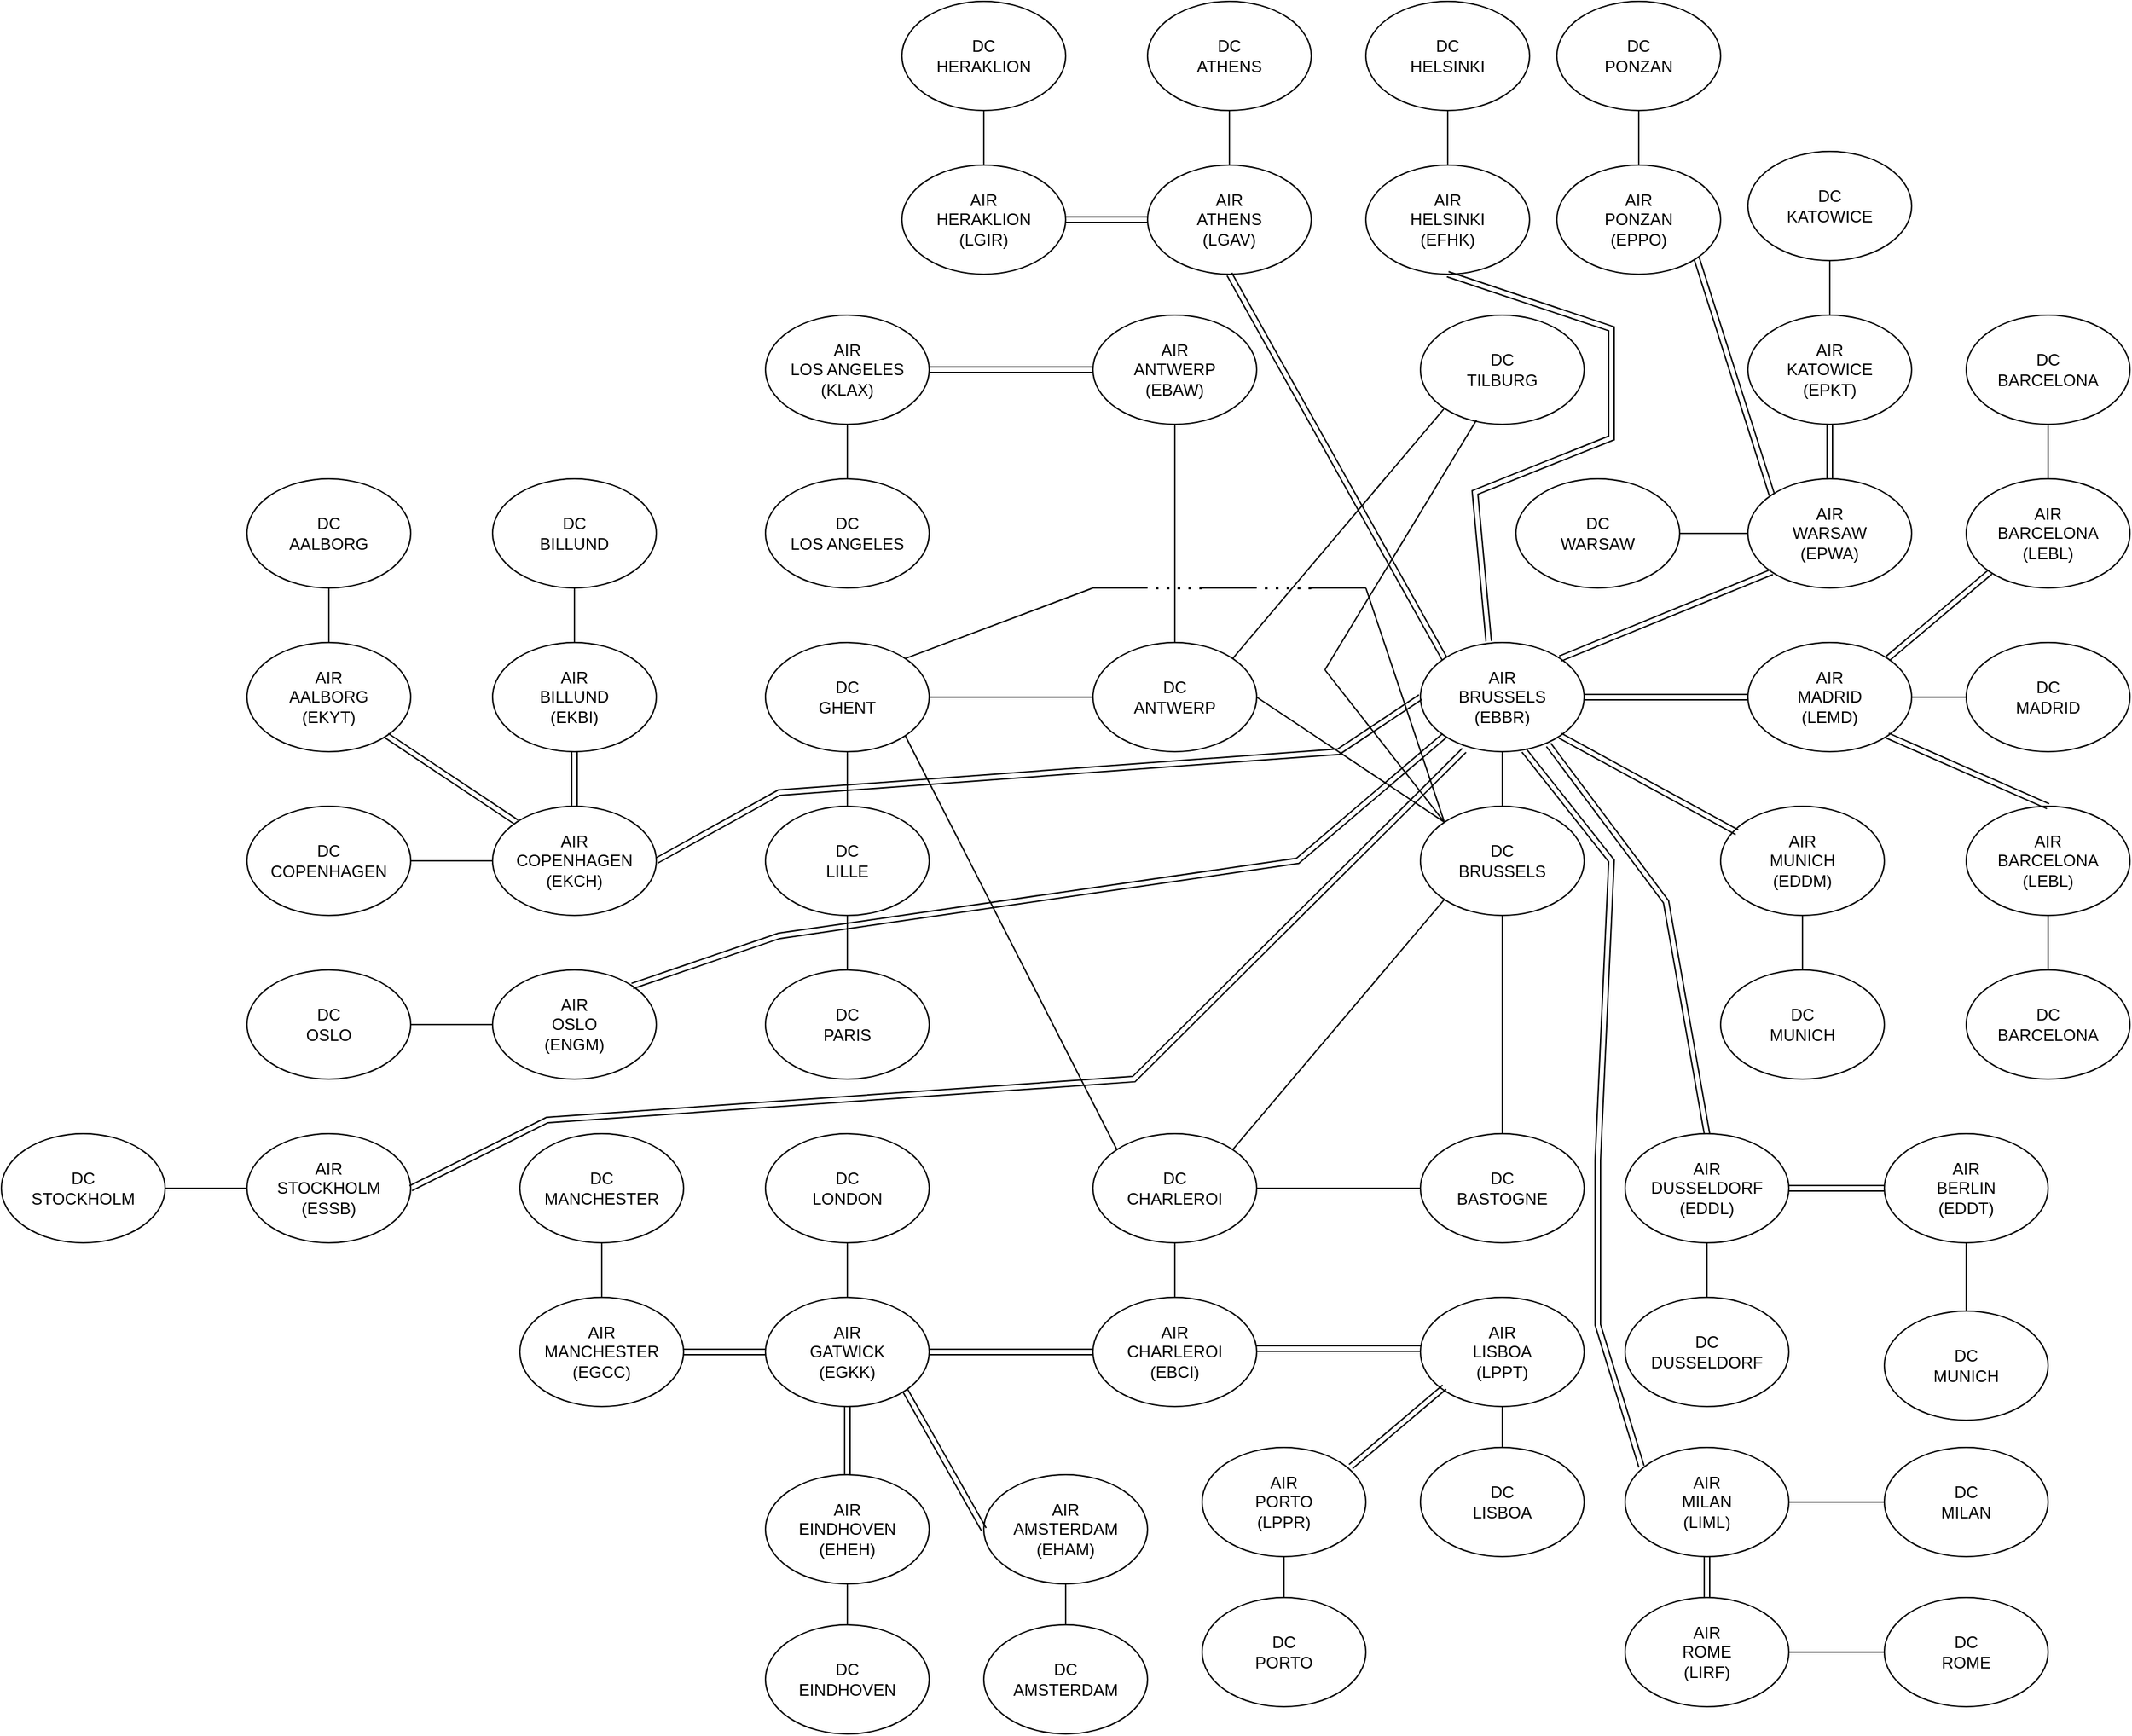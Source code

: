 <mxfile version="26.0.16">
  <diagram name="Page-1" id="42789a77-a242-8287-6e28-9cd8cfd52e62">
    <mxGraphModel dx="3159" dy="2099" grid="1" gridSize="10" guides="1" tooltips="1" connect="1" arrows="1" fold="1" page="1" pageScale="1" pageWidth="1100" pageHeight="850" background="none" math="0" shadow="0">
      <root>
        <mxCell id="0" />
        <mxCell id="1" parent="0" />
        <mxCell id="R_tH5Iq-nCangOFfLGsj-1" value="AIR&lt;div&gt;ANTWERP&lt;/div&gt;&lt;div&gt;(EBAW)&lt;/div&gt;" style="ellipse;whiteSpace=wrap;html=1;" parent="1" vertex="1">
          <mxGeometry x="280" y="40" width="120" height="80" as="geometry" />
        </mxCell>
        <mxCell id="R_tH5Iq-nCangOFfLGsj-2" value="DC&lt;div&gt;ANTWERP&lt;/div&gt;" style="ellipse;whiteSpace=wrap;html=1;" parent="1" vertex="1">
          <mxGeometry x="280" y="280" width="120" height="80" as="geometry" />
        </mxCell>
        <mxCell id="R_tH5Iq-nCangOFfLGsj-3" value="AIR&lt;div&gt;LOS ANGELES&lt;/div&gt;&lt;div&gt;(KLAX)&lt;/div&gt;" style="ellipse;whiteSpace=wrap;html=1;" parent="1" vertex="1">
          <mxGeometry x="40" y="40" width="120" height="80" as="geometry" />
        </mxCell>
        <mxCell id="R_tH5Iq-nCangOFfLGsj-4" value="DC&lt;div&gt;LOS ANGELES&lt;/div&gt;" style="ellipse;whiteSpace=wrap;html=1;" parent="1" vertex="1">
          <mxGeometry x="40" y="160" width="120" height="80" as="geometry" />
        </mxCell>
        <mxCell id="R_tH5Iq-nCangOFfLGsj-5" value="DC&lt;div&gt;GHENT&lt;/div&gt;" style="ellipse;whiteSpace=wrap;html=1;" parent="1" vertex="1">
          <mxGeometry x="40" y="280" width="120" height="80" as="geometry" />
        </mxCell>
        <mxCell id="R_tH5Iq-nCangOFfLGsj-6" value="DC&lt;div&gt;PARIS&lt;/div&gt;" style="ellipse;whiteSpace=wrap;html=1;" parent="1" vertex="1">
          <mxGeometry x="40" y="520" width="120" height="80" as="geometry" />
        </mxCell>
        <mxCell id="R_tH5Iq-nCangOFfLGsj-7" value="DC&lt;div&gt;LILLE&lt;/div&gt;" style="ellipse;whiteSpace=wrap;html=1;" parent="1" vertex="1">
          <mxGeometry x="40" y="400" width="120" height="80" as="geometry" />
        </mxCell>
        <mxCell id="R_tH5Iq-nCangOFfLGsj-8" value="DC&lt;div&gt;TILBURG&lt;/div&gt;" style="ellipse;whiteSpace=wrap;html=1;" parent="1" vertex="1">
          <mxGeometry x="520" y="40" width="120" height="80" as="geometry" />
        </mxCell>
        <mxCell id="R_tH5Iq-nCangOFfLGsj-9" value="DC&lt;div&gt;BRUSSELS&lt;/div&gt;" style="ellipse;whiteSpace=wrap;html=1;" parent="1" vertex="1">
          <mxGeometry x="520" y="400" width="120" height="80" as="geometry" />
        </mxCell>
        <mxCell id="R_tH5Iq-nCangOFfLGsj-10" value="AIR&lt;div&gt;BRUSSELS&lt;/div&gt;&lt;div&gt;(EBBR)&lt;/div&gt;" style="ellipse;whiteSpace=wrap;html=1;" parent="1" vertex="1">
          <mxGeometry x="520" y="280" width="120" height="80" as="geometry" />
        </mxCell>
        <mxCell id="R_tH5Iq-nCangOFfLGsj-11" value="AIR&lt;div&gt;GATWICK&lt;/div&gt;&lt;div&gt;(EGKK)&lt;/div&gt;" style="ellipse;whiteSpace=wrap;html=1;" parent="1" vertex="1">
          <mxGeometry x="40" y="760" width="120" height="80" as="geometry" />
        </mxCell>
        <mxCell id="R_tH5Iq-nCangOFfLGsj-12" value="DC&lt;div&gt;LONDON&lt;/div&gt;" style="ellipse;whiteSpace=wrap;html=1;" parent="1" vertex="1">
          <mxGeometry x="40" y="640" width="120" height="80" as="geometry" />
        </mxCell>
        <mxCell id="R_tH5Iq-nCangOFfLGsj-13" value="DC&lt;div&gt;BASTOGNE&lt;/div&gt;" style="ellipse;whiteSpace=wrap;html=1;" parent="1" vertex="1">
          <mxGeometry x="520" y="640" width="120" height="80" as="geometry" />
        </mxCell>
        <mxCell id="R_tH5Iq-nCangOFfLGsj-14" value="" style="endArrow=none;html=1;rounded=0;entryX=0;entryY=0;entryDx=0;entryDy=0;exitX=1;exitY=0.5;exitDx=0;exitDy=0;" parent="1" source="R_tH5Iq-nCangOFfLGsj-2" target="R_tH5Iq-nCangOFfLGsj-9" edge="1">
          <mxGeometry width="50" height="50" relative="1" as="geometry">
            <mxPoint x="520" y="470" as="sourcePoint" />
            <mxPoint x="570" y="420" as="targetPoint" />
          </mxGeometry>
        </mxCell>
        <mxCell id="R_tH5Iq-nCangOFfLGsj-15" value="" style="endArrow=none;html=1;rounded=0;exitX=0.5;exitY=0;exitDx=0;exitDy=0;entryX=0.5;entryY=1;entryDx=0;entryDy=0;" parent="1" source="R_tH5Iq-nCangOFfLGsj-2" target="R_tH5Iq-nCangOFfLGsj-1" edge="1">
          <mxGeometry width="50" height="50" relative="1" as="geometry">
            <mxPoint x="520" y="470" as="sourcePoint" />
            <mxPoint x="570" y="420" as="targetPoint" />
          </mxGeometry>
        </mxCell>
        <mxCell id="R_tH5Iq-nCangOFfLGsj-16" value="" style="endArrow=none;html=1;rounded=0;entryX=0;entryY=1;entryDx=0;entryDy=0;exitX=1;exitY=0;exitDx=0;exitDy=0;" parent="1" source="R_tH5Iq-nCangOFfLGsj-2" target="R_tH5Iq-nCangOFfLGsj-8" edge="1">
          <mxGeometry width="50" height="50" relative="1" as="geometry">
            <mxPoint x="340" y="280" as="sourcePoint" />
            <mxPoint x="570" y="420" as="targetPoint" />
          </mxGeometry>
        </mxCell>
        <mxCell id="R_tH5Iq-nCangOFfLGsj-19" value="" style="endArrow=none;html=1;rounded=0;exitX=0.5;exitY=1;exitDx=0;exitDy=0;exitPerimeter=0;" parent="1" source="R_tH5Iq-nCangOFfLGsj-3" target="R_tH5Iq-nCangOFfLGsj-4" edge="1">
          <mxGeometry width="50" height="50" relative="1" as="geometry">
            <mxPoint x="520" y="370" as="sourcePoint" />
            <mxPoint x="570" y="320" as="targetPoint" />
          </mxGeometry>
        </mxCell>
        <mxCell id="R_tH5Iq-nCangOFfLGsj-20" value="" style="endArrow=none;html=1;rounded=0;exitX=0;exitY=0.5;exitDx=0;exitDy=0;entryX=1;entryY=0.5;entryDx=0;entryDy=0;" parent="1" source="R_tH5Iq-nCangOFfLGsj-2" target="R_tH5Iq-nCangOFfLGsj-5" edge="1">
          <mxGeometry width="50" height="50" relative="1" as="geometry">
            <mxPoint x="520" y="370" as="sourcePoint" />
            <mxPoint x="570" y="320" as="targetPoint" />
          </mxGeometry>
        </mxCell>
        <mxCell id="R_tH5Iq-nCangOFfLGsj-21" value="" style="endArrow=none;html=1;rounded=0;exitX=0.5;exitY=0;exitDx=0;exitDy=0;entryX=0.5;entryY=1;entryDx=0;entryDy=0;" parent="1" source="R_tH5Iq-nCangOFfLGsj-9" target="R_tH5Iq-nCangOFfLGsj-10" edge="1">
          <mxGeometry width="50" height="50" relative="1" as="geometry">
            <mxPoint x="920" y="420" as="sourcePoint" />
            <mxPoint x="970" y="370" as="targetPoint" />
          </mxGeometry>
        </mxCell>
        <mxCell id="R_tH5Iq-nCangOFfLGsj-22" value="" style="endArrow=none;html=1;rounded=0;exitX=0.5;exitY=1;exitDx=0;exitDy=0;" parent="1" source="R_tH5Iq-nCangOFfLGsj-5" target="R_tH5Iq-nCangOFfLGsj-7" edge="1">
          <mxGeometry width="50" height="50" relative="1" as="geometry">
            <mxPoint x="520" y="470" as="sourcePoint" />
            <mxPoint x="570" y="420" as="targetPoint" />
          </mxGeometry>
        </mxCell>
        <mxCell id="R_tH5Iq-nCangOFfLGsj-23" value="" style="endArrow=none;html=1;rounded=0;exitX=0.5;exitY=0;exitDx=0;exitDy=0;" parent="1" source="R_tH5Iq-nCangOFfLGsj-6" target="R_tH5Iq-nCangOFfLGsj-7" edge="1">
          <mxGeometry width="50" height="50" relative="1" as="geometry">
            <mxPoint x="520" y="470" as="sourcePoint" />
            <mxPoint x="570" y="420" as="targetPoint" />
          </mxGeometry>
        </mxCell>
        <mxCell id="R_tH5Iq-nCangOFfLGsj-24" value="" style="endArrow=none;html=1;rounded=0;exitX=0.5;exitY=1;exitDx=0;exitDy=0;entryX=0.5;entryY=0;entryDx=0;entryDy=0;" parent="1" source="R_tH5Iq-nCangOFfLGsj-12" target="R_tH5Iq-nCangOFfLGsj-11" edge="1">
          <mxGeometry width="50" height="50" relative="1" as="geometry">
            <mxPoint x="520" y="470" as="sourcePoint" />
            <mxPoint x="570" y="420" as="targetPoint" />
          </mxGeometry>
        </mxCell>
        <mxCell id="R_tH5Iq-nCangOFfLGsj-25" value="DC&lt;div&gt;CHARLEROI&lt;/div&gt;" style="ellipse;whiteSpace=wrap;html=1;" parent="1" vertex="1">
          <mxGeometry x="280" y="640" width="120" height="80" as="geometry" />
        </mxCell>
        <mxCell id="R_tH5Iq-nCangOFfLGsj-26" value="" style="endArrow=none;html=1;rounded=0;exitX=1;exitY=0;exitDx=0;exitDy=0;entryX=0;entryY=1;entryDx=0;entryDy=0;" parent="1" source="R_tH5Iq-nCangOFfLGsj-25" target="R_tH5Iq-nCangOFfLGsj-9" edge="1">
          <mxGeometry width="50" height="50" relative="1" as="geometry">
            <mxPoint x="520" y="470" as="sourcePoint" />
            <mxPoint x="570" y="420" as="targetPoint" />
          </mxGeometry>
        </mxCell>
        <mxCell id="R_tH5Iq-nCangOFfLGsj-27" value="" style="endArrow=none;html=1;rounded=0;exitX=0;exitY=0;exitDx=0;exitDy=0;entryX=1;entryY=1;entryDx=0;entryDy=0;" parent="1" source="R_tH5Iq-nCangOFfLGsj-25" target="R_tH5Iq-nCangOFfLGsj-5" edge="1">
          <mxGeometry width="50" height="50" relative="1" as="geometry">
            <mxPoint x="520" y="470" as="sourcePoint" />
            <mxPoint x="570" y="420" as="targetPoint" />
          </mxGeometry>
        </mxCell>
        <mxCell id="R_tH5Iq-nCangOFfLGsj-28" value="" style="endArrow=none;html=1;rounded=0;exitX=1;exitY=0;exitDx=0;exitDy=0;" parent="1" source="R_tH5Iq-nCangOFfLGsj-5" edge="1">
          <mxGeometry width="50" height="50" relative="1" as="geometry">
            <mxPoint x="520" y="470" as="sourcePoint" />
            <mxPoint x="280" y="240" as="targetPoint" />
          </mxGeometry>
        </mxCell>
        <mxCell id="R_tH5Iq-nCangOFfLGsj-29" value="AIR&lt;div&gt;CHARLEROI&lt;/div&gt;&lt;div&gt;(EBCI)&lt;/div&gt;" style="ellipse;whiteSpace=wrap;html=1;" parent="1" vertex="1">
          <mxGeometry x="280" y="760" width="120" height="80" as="geometry" />
        </mxCell>
        <mxCell id="R_tH5Iq-nCangOFfLGsj-30" value="" style="endArrow=none;html=1;rounded=0;exitX=0.5;exitY=0;exitDx=0;exitDy=0;entryX=0.5;entryY=1;entryDx=0;entryDy=0;" parent="1" source="R_tH5Iq-nCangOFfLGsj-29" target="R_tH5Iq-nCangOFfLGsj-25" edge="1">
          <mxGeometry width="50" height="50" relative="1" as="geometry">
            <mxPoint x="520" y="470" as="sourcePoint" />
            <mxPoint x="570" y="420" as="targetPoint" />
          </mxGeometry>
        </mxCell>
        <mxCell id="R_tH5Iq-nCangOFfLGsj-32" value="" style="endArrow=none;html=1;rounded=0;exitX=0.5;exitY=0;exitDx=0;exitDy=0;entryX=0.5;entryY=1;entryDx=0;entryDy=0;" parent="1" source="R_tH5Iq-nCangOFfLGsj-13" target="R_tH5Iq-nCangOFfLGsj-9" edge="1">
          <mxGeometry width="50" height="50" relative="1" as="geometry">
            <mxPoint x="520" y="470" as="sourcePoint" />
            <mxPoint x="570" y="420" as="targetPoint" />
          </mxGeometry>
        </mxCell>
        <mxCell id="R_tH5Iq-nCangOFfLGsj-33" value="" style="endArrow=none;html=1;rounded=0;exitX=1;exitY=0.5;exitDx=0;exitDy=0;entryX=0;entryY=0.5;entryDx=0;entryDy=0;" parent="1" source="R_tH5Iq-nCangOFfLGsj-25" target="R_tH5Iq-nCangOFfLGsj-13" edge="1">
          <mxGeometry width="50" height="50" relative="1" as="geometry">
            <mxPoint x="520" y="470" as="sourcePoint" />
            <mxPoint x="570" y="420" as="targetPoint" />
          </mxGeometry>
        </mxCell>
        <mxCell id="R_tH5Iq-nCangOFfLGsj-34" value="AIR&lt;div&gt;WARSAW&lt;/div&gt;&lt;div&gt;(EPWA)&lt;/div&gt;" style="ellipse;whiteSpace=wrap;html=1;" parent="1" vertex="1">
          <mxGeometry x="760" y="160" width="120" height="80" as="geometry" />
        </mxCell>
        <mxCell id="R_tH5Iq-nCangOFfLGsj-35" value="AIR&lt;div&gt;MUNICH&lt;/div&gt;&lt;div&gt;(EDDM)&lt;/div&gt;" style="ellipse;whiteSpace=wrap;html=1;" parent="1" vertex="1">
          <mxGeometry x="740" y="400" width="120" height="80" as="geometry" />
        </mxCell>
        <mxCell id="R_tH5Iq-nCangOFfLGsj-38" value="DC&lt;div&gt;WARSAW&lt;/div&gt;" style="ellipse;whiteSpace=wrap;html=1;" parent="1" vertex="1">
          <mxGeometry x="590" y="160" width="120" height="80" as="geometry" />
        </mxCell>
        <mxCell id="R_tH5Iq-nCangOFfLGsj-39" value="DC&lt;div&gt;MUNICH&lt;/div&gt;" style="ellipse;whiteSpace=wrap;html=1;" parent="1" vertex="1">
          <mxGeometry x="740" y="520" width="120" height="80" as="geometry" />
        </mxCell>
        <mxCell id="R_tH5Iq-nCangOFfLGsj-40" value="" style="endArrow=none;html=1;rounded=0;exitX=0.5;exitY=0;exitDx=0;exitDy=0;entryX=0.5;entryY=1;entryDx=0;entryDy=0;" parent="1" source="R_tH5Iq-nCangOFfLGsj-39" target="R_tH5Iq-nCangOFfLGsj-35" edge="1">
          <mxGeometry width="50" height="50" relative="1" as="geometry">
            <mxPoint x="500" y="350" as="sourcePoint" />
            <mxPoint x="550" y="300" as="targetPoint" />
          </mxGeometry>
        </mxCell>
        <mxCell id="R_tH5Iq-nCangOFfLGsj-41" value="" style="endArrow=none;html=1;rounded=0;" parent="1" source="R_tH5Iq-nCangOFfLGsj-34" target="R_tH5Iq-nCangOFfLGsj-38" edge="1">
          <mxGeometry width="50" height="50" relative="1" as="geometry">
            <mxPoint x="520" y="350" as="sourcePoint" />
            <mxPoint x="570" y="300" as="targetPoint" />
          </mxGeometry>
        </mxCell>
        <mxCell id="R_tH5Iq-nCangOFfLGsj-42" value="" style="endArrow=none;html=1;rounded=0;exitX=0;exitY=0;exitDx=0;exitDy=0;" parent="1" source="R_tH5Iq-nCangOFfLGsj-9" edge="1">
          <mxGeometry width="50" height="50" relative="1" as="geometry">
            <mxPoint x="520" y="470" as="sourcePoint" />
            <mxPoint x="480" y="240" as="targetPoint" />
          </mxGeometry>
        </mxCell>
        <mxCell id="R_tH5Iq-nCangOFfLGsj-43" value="" style="endArrow=none;html=1;rounded=0;" parent="1" edge="1">
          <mxGeometry width="50" height="50" relative="1" as="geometry">
            <mxPoint x="480" y="240" as="sourcePoint" />
            <mxPoint x="440" y="240" as="targetPoint" />
          </mxGeometry>
        </mxCell>
        <mxCell id="R_tH5Iq-nCangOFfLGsj-44" value="" style="endArrow=none;dashed=1;html=1;dashPattern=1 3;strokeWidth=2;rounded=0;" parent="1" edge="1">
          <mxGeometry width="50" height="50" relative="1" as="geometry">
            <mxPoint x="440" y="240" as="sourcePoint" />
            <mxPoint x="400" y="240" as="targetPoint" />
          </mxGeometry>
        </mxCell>
        <mxCell id="R_tH5Iq-nCangOFfLGsj-45" value="" style="endArrow=none;dashed=1;html=1;dashPattern=1 3;strokeWidth=2;rounded=0;" parent="1" edge="1">
          <mxGeometry width="50" height="50" relative="1" as="geometry">
            <mxPoint x="360" y="240" as="sourcePoint" />
            <mxPoint x="320" y="240" as="targetPoint" />
          </mxGeometry>
        </mxCell>
        <mxCell id="R_tH5Iq-nCangOFfLGsj-46" value="" style="endArrow=none;html=1;rounded=0;" parent="1" edge="1">
          <mxGeometry width="50" height="50" relative="1" as="geometry">
            <mxPoint x="280" y="240" as="sourcePoint" />
            <mxPoint x="320" y="240" as="targetPoint" />
          </mxGeometry>
        </mxCell>
        <mxCell id="R_tH5Iq-nCangOFfLGsj-47" value="" style="endArrow=none;html=1;rounded=0;" parent="1" edge="1">
          <mxGeometry width="50" height="50" relative="1" as="geometry">
            <mxPoint x="360" y="240" as="sourcePoint" />
            <mxPoint x="400" y="240" as="targetPoint" />
          </mxGeometry>
        </mxCell>
        <mxCell id="R_tH5Iq-nCangOFfLGsj-48" value="" style="shape=link;html=1;rounded=0;entryX=0;entryY=0.5;entryDx=0;entryDy=0;exitX=1;exitY=0.5;exitDx=0;exitDy=0;" parent="1" source="R_tH5Iq-nCangOFfLGsj-11" target="R_tH5Iq-nCangOFfLGsj-29" edge="1">
          <mxGeometry width="100" relative="1" as="geometry">
            <mxPoint x="330" y="510" as="sourcePoint" />
            <mxPoint x="390" y="540" as="targetPoint" />
          </mxGeometry>
        </mxCell>
        <mxCell id="R_tH5Iq-nCangOFfLGsj-49" value="" style="shape=link;html=1;rounded=0;exitX=1;exitY=1;exitDx=0;exitDy=0;entryX=0.1;entryY=0.238;entryDx=0;entryDy=0;entryPerimeter=0;" parent="1" source="R_tH5Iq-nCangOFfLGsj-10" target="R_tH5Iq-nCangOFfLGsj-35" edge="1">
          <mxGeometry width="100" relative="1" as="geometry">
            <mxPoint x="500" y="440" as="sourcePoint" />
            <mxPoint x="600" y="440" as="targetPoint" />
          </mxGeometry>
        </mxCell>
        <mxCell id="R_tH5Iq-nCangOFfLGsj-50" value="" style="shape=link;html=1;rounded=0;entryX=0;entryY=1;entryDx=0;entryDy=0;exitX=1;exitY=0;exitDx=0;exitDy=0;" parent="1" source="R_tH5Iq-nCangOFfLGsj-10" target="R_tH5Iq-nCangOFfLGsj-34" edge="1">
          <mxGeometry width="100" relative="1" as="geometry">
            <mxPoint x="500" y="440" as="sourcePoint" />
            <mxPoint x="600" y="440" as="targetPoint" />
          </mxGeometry>
        </mxCell>
        <mxCell id="R_tH5Iq-nCangOFfLGsj-51" value="" style="shape=link;html=1;rounded=0;exitX=1;exitY=0.5;exitDx=0;exitDy=0;entryX=0;entryY=0.5;entryDx=0;entryDy=0;" parent="1" source="R_tH5Iq-nCangOFfLGsj-3" target="R_tH5Iq-nCangOFfLGsj-1" edge="1">
          <mxGeometry width="100" relative="1" as="geometry">
            <mxPoint x="500" y="440" as="sourcePoint" />
            <mxPoint x="600" y="440" as="targetPoint" />
          </mxGeometry>
        </mxCell>
        <mxCell id="TUL-FcbwnehnnUjNYLIi-1" value="AIR&lt;div&gt;AMSTERDAM&lt;/div&gt;&lt;div&gt;(EHAM)&lt;/div&gt;" style="ellipse;whiteSpace=wrap;html=1;" parent="1" vertex="1">
          <mxGeometry x="200" y="890" width="120" height="80" as="geometry" />
        </mxCell>
        <mxCell id="TUL-FcbwnehnnUjNYLIi-2" value="" style="shape=link;html=1;rounded=0;entryX=0;entryY=0.5;entryDx=0;entryDy=0;exitX=1;exitY=1;exitDx=0;exitDy=0;" parent="1" source="R_tH5Iq-nCangOFfLGsj-11" target="TUL-FcbwnehnnUjNYLIi-1" edge="1">
          <mxGeometry width="100" relative="1" as="geometry">
            <mxPoint x="632" y="302" as="sourcePoint" />
            <mxPoint x="788" y="238" as="targetPoint" />
          </mxGeometry>
        </mxCell>
        <mxCell id="TUL-FcbwnehnnUjNYLIi-3" value="&lt;div&gt;DC&lt;/div&gt;&lt;div&gt;AMSTERDAM&lt;/div&gt;" style="ellipse;whiteSpace=wrap;html=1;" parent="1" vertex="1">
          <mxGeometry x="200" y="1000" width="120" height="80" as="geometry" />
        </mxCell>
        <mxCell id="TUL-FcbwnehnnUjNYLIi-5" value="" style="endArrow=none;html=1;rounded=0;exitX=0.5;exitY=0;exitDx=0;exitDy=0;entryX=0.5;entryY=1;entryDx=0;entryDy=0;" parent="1" source="TUL-FcbwnehnnUjNYLIi-3" target="TUL-FcbwnehnnUjNYLIi-1" edge="1">
          <mxGeometry width="50" height="50" relative="1" as="geometry">
            <mxPoint x="30" y="1020" as="sourcePoint" />
            <mxPoint x="30" y="980" as="targetPoint" />
          </mxGeometry>
        </mxCell>
        <mxCell id="TUL-FcbwnehnnUjNYLIi-6" value="AIR&lt;div&gt;EINDHOVEN&lt;/div&gt;&lt;div&gt;(EHEH)&lt;/div&gt;" style="ellipse;whiteSpace=wrap;html=1;" parent="1" vertex="1">
          <mxGeometry x="40" y="890" width="120" height="80" as="geometry" />
        </mxCell>
        <mxCell id="TUL-FcbwnehnnUjNYLIi-7" value="&lt;div&gt;DC&lt;/div&gt;&lt;div&gt;EINDHOVEN&lt;/div&gt;" style="ellipse;whiteSpace=wrap;html=1;" parent="1" vertex="1">
          <mxGeometry x="40" y="1000" width="120" height="80" as="geometry" />
        </mxCell>
        <mxCell id="TUL-FcbwnehnnUjNYLIi-9" value="" style="endArrow=none;html=1;rounded=0;exitX=0.5;exitY=0;exitDx=0;exitDy=0;entryX=0.5;entryY=1;entryDx=0;entryDy=0;" parent="1" source="TUL-FcbwnehnnUjNYLIi-7" target="TUL-FcbwnehnnUjNYLIi-6" edge="1">
          <mxGeometry width="50" height="50" relative="1" as="geometry">
            <mxPoint x="200" y="580" as="sourcePoint" />
            <mxPoint x="170" y="580" as="targetPoint" />
          </mxGeometry>
        </mxCell>
        <mxCell id="TUL-FcbwnehnnUjNYLIi-10" value="" style="shape=link;html=1;rounded=0;entryX=0.5;entryY=0;entryDx=0;entryDy=0;exitX=0.5;exitY=1;exitDx=0;exitDy=0;" parent="1" source="R_tH5Iq-nCangOFfLGsj-11" target="TUL-FcbwnehnnUjNYLIi-6" edge="1">
          <mxGeometry width="100" relative="1" as="geometry">
            <mxPoint x="170" y="810" as="sourcePoint" />
            <mxPoint x="290" y="810" as="targetPoint" />
          </mxGeometry>
        </mxCell>
        <mxCell id="TUL-FcbwnehnnUjNYLIi-12" value="AIR&lt;div&gt;MADRID&lt;/div&gt;&lt;div&gt;(LEMD)&lt;/div&gt;" style="ellipse;whiteSpace=wrap;html=1;" parent="1" vertex="1">
          <mxGeometry x="760" y="280" width="120" height="80" as="geometry" />
        </mxCell>
        <mxCell id="TUL-FcbwnehnnUjNYLIi-13" value="" style="shape=link;html=1;rounded=0;entryX=0;entryY=0.5;entryDx=0;entryDy=0;exitX=1;exitY=0.5;exitDx=0;exitDy=0;" parent="1" source="R_tH5Iq-nCangOFfLGsj-10" target="TUL-FcbwnehnnUjNYLIi-12" edge="1">
          <mxGeometry width="100" relative="1" as="geometry">
            <mxPoint x="632" y="302" as="sourcePoint" />
            <mxPoint x="788" y="238" as="targetPoint" />
          </mxGeometry>
        </mxCell>
        <mxCell id="TUL-FcbwnehnnUjNYLIi-14" value="DC&lt;div&gt;MADRID&lt;/div&gt;" style="ellipse;whiteSpace=wrap;html=1;" parent="1" vertex="1">
          <mxGeometry x="920" y="280" width="120" height="80" as="geometry" />
        </mxCell>
        <mxCell id="TUL-FcbwnehnnUjNYLIi-15" value="" style="endArrow=none;html=1;rounded=0;exitX=0;exitY=0.5;exitDx=0;exitDy=0;entryX=1;entryY=0.5;entryDx=0;entryDy=0;" parent="1" source="TUL-FcbwnehnnUjNYLIi-14" target="TUL-FcbwnehnnUjNYLIi-12" edge="1">
          <mxGeometry width="50" height="50" relative="1" as="geometry">
            <mxPoint x="830" y="530" as="sourcePoint" />
            <mxPoint x="830" y="490" as="targetPoint" />
          </mxGeometry>
        </mxCell>
        <mxCell id="TUL-FcbwnehnnUjNYLIi-16" value="AIR&lt;div&gt;BARCELONA&lt;/div&gt;&lt;div&gt;(LEBL)&lt;/div&gt;" style="ellipse;whiteSpace=wrap;html=1;" parent="1" vertex="1">
          <mxGeometry x="920" y="400" width="120" height="80" as="geometry" />
        </mxCell>
        <mxCell id="TUL-FcbwnehnnUjNYLIi-19" value="DC&lt;div&gt;BARCELONA&lt;/div&gt;" style="ellipse;whiteSpace=wrap;html=1;" parent="1" vertex="1">
          <mxGeometry x="920" y="520" width="120" height="80" as="geometry" />
        </mxCell>
        <mxCell id="TUL-FcbwnehnnUjNYLIi-20" value="" style="endArrow=none;html=1;rounded=0;exitX=0.5;exitY=0;exitDx=0;exitDy=0;entryX=0.5;entryY=1;entryDx=0;entryDy=0;" parent="1" source="TUL-FcbwnehnnUjNYLIi-19" target="TUL-FcbwnehnnUjNYLIi-16" edge="1">
          <mxGeometry width="50" height="50" relative="1" as="geometry">
            <mxPoint x="930" y="330" as="sourcePoint" />
            <mxPoint x="890" y="330" as="targetPoint" />
          </mxGeometry>
        </mxCell>
        <mxCell id="TUL-FcbwnehnnUjNYLIi-21" value="" style="shape=link;html=1;rounded=0;exitX=1;exitY=1;exitDx=0;exitDy=0;entryX=0.5;entryY=0;entryDx=0;entryDy=0;" parent="1" source="TUL-FcbwnehnnUjNYLIi-12" target="TUL-FcbwnehnnUjNYLIi-16" edge="1">
          <mxGeometry width="100" relative="1" as="geometry">
            <mxPoint x="647" y="349" as="sourcePoint" />
            <mxPoint x="948" y="422" as="targetPoint" />
            <Array as="points" />
          </mxGeometry>
        </mxCell>
        <mxCell id="TUL-FcbwnehnnUjNYLIi-22" value="AIR&lt;div&gt;BARCELONA&lt;/div&gt;&lt;div&gt;(LEBL)&lt;/div&gt;" style="ellipse;whiteSpace=wrap;html=1;" parent="1" vertex="1">
          <mxGeometry x="920" y="160" width="120" height="80" as="geometry" />
        </mxCell>
        <mxCell id="TUL-FcbwnehnnUjNYLIi-23" value="DC&lt;div&gt;BARCELONA&lt;/div&gt;" style="ellipse;whiteSpace=wrap;html=1;" parent="1" vertex="1">
          <mxGeometry x="920" y="40" width="120" height="80" as="geometry" />
        </mxCell>
        <mxCell id="TUL-FcbwnehnnUjNYLIi-26" value="" style="endArrow=none;html=1;rounded=0;entryX=0.5;entryY=1;entryDx=0;entryDy=0;exitX=0.5;exitY=0;exitDx=0;exitDy=0;" parent="1" source="TUL-FcbwnehnnUjNYLIi-22" target="TUL-FcbwnehnnUjNYLIi-23" edge="1">
          <mxGeometry width="50" height="50" relative="1" as="geometry">
            <mxPoint x="1080" y="250" as="sourcePoint" />
            <mxPoint x="990" y="490" as="targetPoint" />
          </mxGeometry>
        </mxCell>
        <mxCell id="TUL-FcbwnehnnUjNYLIi-27" value="" style="shape=link;html=1;rounded=0;exitX=1;exitY=0;exitDx=0;exitDy=0;entryX=0;entryY=1;entryDx=0;entryDy=0;" parent="1" source="TUL-FcbwnehnnUjNYLIi-12" target="TUL-FcbwnehnnUjNYLIi-22" edge="1">
          <mxGeometry width="100" relative="1" as="geometry">
            <mxPoint x="872" y="358" as="sourcePoint" />
            <mxPoint x="990" y="410" as="targetPoint" />
            <Array as="points" />
          </mxGeometry>
        </mxCell>
        <mxCell id="TUL-FcbwnehnnUjNYLIi-31" value="AIR&lt;div&gt;BERLIN&lt;/div&gt;&lt;div&gt;(EDDT)&lt;/div&gt;" style="ellipse;whiteSpace=wrap;html=1;" parent="1" vertex="1">
          <mxGeometry x="860" y="640" width="120" height="80" as="geometry" />
        </mxCell>
        <mxCell id="TUL-FcbwnehnnUjNYLIi-32" value="DC&lt;div&gt;MUNICH&lt;/div&gt;" style="ellipse;whiteSpace=wrap;html=1;" parent="1" vertex="1">
          <mxGeometry x="860" y="770" width="120" height="80" as="geometry" />
        </mxCell>
        <mxCell id="TUL-FcbwnehnnUjNYLIi-33" value="" style="endArrow=none;html=1;rounded=0;exitX=0.5;exitY=0;exitDx=0;exitDy=0;entryX=0.5;entryY=1;entryDx=0;entryDy=0;" parent="1" source="TUL-FcbwnehnnUjNYLIi-32" target="TUL-FcbwnehnnUjNYLIi-31" edge="1">
          <mxGeometry width="50" height="50" relative="1" as="geometry">
            <mxPoint x="620" y="600" as="sourcePoint" />
            <mxPoint x="670" y="550" as="targetPoint" />
          </mxGeometry>
        </mxCell>
        <mxCell id="TUL-FcbwnehnnUjNYLIi-34" value="AIR&lt;div&gt;DUSSELDORF&lt;/div&gt;&lt;div&gt;(EDDL)&lt;/div&gt;" style="ellipse;whiteSpace=wrap;html=1;" parent="1" vertex="1">
          <mxGeometry x="670" y="640" width="120" height="80" as="geometry" />
        </mxCell>
        <mxCell id="TUL-FcbwnehnnUjNYLIi-35" value="DC&lt;div&gt;DUSSELDORF&lt;/div&gt;" style="ellipse;whiteSpace=wrap;html=1;" parent="1" vertex="1">
          <mxGeometry x="670" y="760" width="120" height="80" as="geometry" />
        </mxCell>
        <mxCell id="TUL-FcbwnehnnUjNYLIi-36" value="" style="endArrow=none;html=1;rounded=0;exitX=0.5;exitY=0;exitDx=0;exitDy=0;entryX=0.5;entryY=1;entryDx=0;entryDy=0;" parent="1" source="TUL-FcbwnehnnUjNYLIi-35" target="TUL-FcbwnehnnUjNYLIi-34" edge="1">
          <mxGeometry width="50" height="50" relative="1" as="geometry">
            <mxPoint x="430" y="590" as="sourcePoint" />
            <mxPoint x="480" y="540" as="targetPoint" />
          </mxGeometry>
        </mxCell>
        <mxCell id="TUL-FcbwnehnnUjNYLIi-37" value="" style="shape=link;html=1;rounded=0;exitX=0.783;exitY=0.938;exitDx=0;exitDy=0;entryX=0.5;entryY=0;entryDx=0;entryDy=0;exitPerimeter=0;" parent="1" source="R_tH5Iq-nCangOFfLGsj-10" target="TUL-FcbwnehnnUjNYLIi-34" edge="1">
          <mxGeometry width="100" relative="1" as="geometry">
            <mxPoint x="632" y="358" as="sourcePoint" />
            <mxPoint x="762" y="429" as="targetPoint" />
            <Array as="points">
              <mxPoint x="700" y="470" />
            </Array>
          </mxGeometry>
        </mxCell>
        <mxCell id="TUL-FcbwnehnnUjNYLIi-38" value="" style="shape=link;html=1;rounded=0;exitX=1;exitY=0.5;exitDx=0;exitDy=0;entryX=0;entryY=0.5;entryDx=0;entryDy=0;" parent="1" source="TUL-FcbwnehnnUjNYLIi-34" target="TUL-FcbwnehnnUjNYLIi-31" edge="1">
          <mxGeometry width="100" relative="1" as="geometry">
            <mxPoint x="632" y="358" as="sourcePoint" />
            <mxPoint x="762" y="429" as="targetPoint" />
          </mxGeometry>
        </mxCell>
        <mxCell id="TUL-FcbwnehnnUjNYLIi-39" value="AIR&lt;div&gt;KATOWICE&lt;/div&gt;&lt;div&gt;(EPKT)&lt;/div&gt;" style="ellipse;whiteSpace=wrap;html=1;" parent="1" vertex="1">
          <mxGeometry x="760" y="40" width="120" height="80" as="geometry" />
        </mxCell>
        <mxCell id="TUL-FcbwnehnnUjNYLIi-40" value="DC&lt;div&gt;KATOWICE&lt;/div&gt;" style="ellipse;whiteSpace=wrap;html=1;" parent="1" vertex="1">
          <mxGeometry x="760" y="-80" width="120" height="80" as="geometry" />
        </mxCell>
        <mxCell id="TUL-FcbwnehnnUjNYLIi-41" value="" style="endArrow=none;html=1;rounded=0;" parent="1" source="TUL-FcbwnehnnUjNYLIi-39" target="TUL-FcbwnehnnUjNYLIi-40" edge="1">
          <mxGeometry width="50" height="50" relative="1" as="geometry">
            <mxPoint x="520" y="230" as="sourcePoint" />
            <mxPoint x="570" y="180" as="targetPoint" />
          </mxGeometry>
        </mxCell>
        <mxCell id="TUL-FcbwnehnnUjNYLIi-42" value="" style="shape=link;html=1;rounded=0;entryX=0.5;entryY=1;entryDx=0;entryDy=0;exitX=0.5;exitY=0;exitDx=0;exitDy=0;" parent="1" source="R_tH5Iq-nCangOFfLGsj-34" target="TUL-FcbwnehnnUjNYLIi-39" edge="1">
          <mxGeometry width="100" relative="1" as="geometry">
            <mxPoint x="632" y="302" as="sourcePoint" />
            <mxPoint x="788" y="238" as="targetPoint" />
          </mxGeometry>
        </mxCell>
        <mxCell id="TUL-FcbwnehnnUjNYLIi-43" value="AIR&lt;div&gt;PONZAN&lt;/div&gt;&lt;div&gt;(EPPO)&lt;/div&gt;" style="ellipse;whiteSpace=wrap;html=1;" parent="1" vertex="1">
          <mxGeometry x="620" y="-70" width="120" height="80" as="geometry" />
        </mxCell>
        <mxCell id="TUL-FcbwnehnnUjNYLIi-44" value="DC&lt;div&gt;PONZAN&lt;/div&gt;" style="ellipse;whiteSpace=wrap;html=1;" parent="1" vertex="1">
          <mxGeometry x="620" y="-190" width="120" height="80" as="geometry" />
        </mxCell>
        <mxCell id="TUL-FcbwnehnnUjNYLIi-45" value="" style="endArrow=none;html=1;rounded=0;" parent="1" source="TUL-FcbwnehnnUjNYLIi-43" target="TUL-FcbwnehnnUjNYLIi-44" edge="1">
          <mxGeometry width="50" height="50" relative="1" as="geometry">
            <mxPoint x="380" y="120" as="sourcePoint" />
            <mxPoint x="430" y="70" as="targetPoint" />
          </mxGeometry>
        </mxCell>
        <mxCell id="TUL-FcbwnehnnUjNYLIi-46" value="" style="shape=link;html=1;rounded=0;entryX=1;entryY=1;entryDx=0;entryDy=0;exitX=0;exitY=0;exitDx=0;exitDy=0;" parent="1" source="R_tH5Iq-nCangOFfLGsj-34" target="TUL-FcbwnehnnUjNYLIi-43" edge="1">
          <mxGeometry width="100" relative="1" as="geometry">
            <mxPoint x="632" y="302" as="sourcePoint" />
            <mxPoint x="788" y="238" as="targetPoint" />
          </mxGeometry>
        </mxCell>
        <mxCell id="TUL-FcbwnehnnUjNYLIi-47" value="AIR&lt;div&gt;LISBOA&lt;/div&gt;&lt;div&gt;(LPPT)&lt;/div&gt;" style="ellipse;whiteSpace=wrap;html=1;" parent="1" vertex="1">
          <mxGeometry x="520" y="760" width="120" height="80" as="geometry" />
        </mxCell>
        <mxCell id="TUL-FcbwnehnnUjNYLIi-48" value="&lt;div&gt;DC&lt;/div&gt;&lt;div&gt;LISBOA&lt;/div&gt;" style="ellipse;whiteSpace=wrap;html=1;" parent="1" vertex="1">
          <mxGeometry x="520" y="870" width="120" height="80" as="geometry" />
        </mxCell>
        <mxCell id="TUL-FcbwnehnnUjNYLIi-49" value="" style="endArrow=none;html=1;rounded=0;exitX=0.5;exitY=0;exitDx=0;exitDy=0;entryX=0.5;entryY=1;entryDx=0;entryDy=0;" parent="1" source="TUL-FcbwnehnnUjNYLIi-48" target="TUL-FcbwnehnnUjNYLIi-47" edge="1">
          <mxGeometry width="50" height="50" relative="1" as="geometry">
            <mxPoint x="350" y="890" as="sourcePoint" />
            <mxPoint x="350" y="850" as="targetPoint" />
          </mxGeometry>
        </mxCell>
        <mxCell id="TUL-FcbwnehnnUjNYLIi-50" value="" style="shape=link;html=1;rounded=0;entryX=0;entryY=0.5;entryDx=0;entryDy=0;exitX=1;exitY=0.5;exitDx=0;exitDy=0;" parent="1" edge="1">
          <mxGeometry width="100" relative="1" as="geometry">
            <mxPoint x="400" y="797.5" as="sourcePoint" />
            <mxPoint x="520" y="797.5" as="targetPoint" />
          </mxGeometry>
        </mxCell>
        <mxCell id="TUL-FcbwnehnnUjNYLIi-51" value="AIR&lt;div&gt;PORTO&lt;/div&gt;&lt;div&gt;(LPPR)&lt;/div&gt;" style="ellipse;whiteSpace=wrap;html=1;" parent="1" vertex="1">
          <mxGeometry x="360" y="870" width="120" height="80" as="geometry" />
        </mxCell>
        <mxCell id="TUL-FcbwnehnnUjNYLIi-52" value="&lt;div&gt;DC&lt;/div&gt;&lt;div&gt;PORTO&lt;/div&gt;" style="ellipse;whiteSpace=wrap;html=1;" parent="1" vertex="1">
          <mxGeometry x="360" y="980" width="120" height="80" as="geometry" />
        </mxCell>
        <mxCell id="TUL-FcbwnehnnUjNYLIi-53" value="" style="endArrow=none;html=1;rounded=0;exitX=0.5;exitY=0;exitDx=0;exitDy=0;entryX=0.5;entryY=1;entryDx=0;entryDy=0;" parent="1" source="TUL-FcbwnehnnUjNYLIi-52" target="TUL-FcbwnehnnUjNYLIi-51" edge="1">
          <mxGeometry width="50" height="50" relative="1" as="geometry">
            <mxPoint x="190" y="1000" as="sourcePoint" />
            <mxPoint x="190" y="960" as="targetPoint" />
          </mxGeometry>
        </mxCell>
        <mxCell id="TUL-FcbwnehnnUjNYLIi-54" value="" style="shape=link;html=1;rounded=0;entryX=0;entryY=1;entryDx=0;entryDy=0;exitX=0.908;exitY=0.175;exitDx=0;exitDy=0;exitPerimeter=0;" parent="1" source="TUL-FcbwnehnnUjNYLIi-51" edge="1">
          <mxGeometry width="100" relative="1" as="geometry">
            <mxPoint x="410" y="807.5" as="sourcePoint" />
            <mxPoint x="537.574" y="825.784" as="targetPoint" />
          </mxGeometry>
        </mxCell>
        <mxCell id="TUL-FcbwnehnnUjNYLIi-55" value="AIR&lt;div&gt;MILAN&lt;/div&gt;&lt;div&gt;(LIML)&lt;/div&gt;" style="ellipse;whiteSpace=wrap;html=1;" parent="1" vertex="1">
          <mxGeometry x="670" y="870" width="120" height="80" as="geometry" />
        </mxCell>
        <mxCell id="TUL-FcbwnehnnUjNYLIi-56" value="DC&lt;div&gt;MILAN&lt;/div&gt;" style="ellipse;whiteSpace=wrap;html=1;" parent="1" vertex="1">
          <mxGeometry x="860" y="870" width="120" height="80" as="geometry" />
        </mxCell>
        <mxCell id="TUL-FcbwnehnnUjNYLIi-57" value="" style="endArrow=none;html=1;rounded=0;exitX=0;exitY=0.5;exitDx=0;exitDy=0;entryX=1;entryY=0.5;entryDx=0;entryDy=0;" parent="1" source="TUL-FcbwnehnnUjNYLIi-56" target="TUL-FcbwnehnnUjNYLIi-55" edge="1">
          <mxGeometry width="50" height="50" relative="1" as="geometry">
            <mxPoint x="430" y="820" as="sourcePoint" />
            <mxPoint x="480" y="770" as="targetPoint" />
          </mxGeometry>
        </mxCell>
        <mxCell id="TUL-FcbwnehnnUjNYLIi-59" value="" style="shape=link;html=1;rounded=0;exitX=0.633;exitY=0.988;exitDx=0;exitDy=0;entryX=0.1;entryY=0.175;entryDx=0;entryDy=0;exitPerimeter=0;entryPerimeter=0;" parent="1" source="R_tH5Iq-nCangOFfLGsj-10" target="TUL-FcbwnehnnUjNYLIi-55" edge="1">
          <mxGeometry width="100" relative="1" as="geometry">
            <mxPoint x="515" y="450" as="sourcePoint" />
            <mxPoint x="645" y="732" as="targetPoint" />
            <Array as="points">
              <mxPoint x="660" y="440" />
              <mxPoint x="650" y="660" />
              <mxPoint x="650" y="780" />
            </Array>
          </mxGeometry>
        </mxCell>
        <mxCell id="TUL-FcbwnehnnUjNYLIi-60" value="AIR&lt;div&gt;ROME&lt;/div&gt;&lt;div&gt;(LIRF)&lt;/div&gt;" style="ellipse;whiteSpace=wrap;html=1;" parent="1" vertex="1">
          <mxGeometry x="670" y="980" width="120" height="80" as="geometry" />
        </mxCell>
        <mxCell id="TUL-FcbwnehnnUjNYLIi-61" value="DC&lt;div&gt;ROME&lt;/div&gt;" style="ellipse;whiteSpace=wrap;html=1;" parent="1" vertex="1">
          <mxGeometry x="860" y="980" width="120" height="80" as="geometry" />
        </mxCell>
        <mxCell id="TUL-FcbwnehnnUjNYLIi-62" value="" style="endArrow=none;html=1;rounded=0;exitX=0;exitY=0.5;exitDx=0;exitDy=0;entryX=1;entryY=0.5;entryDx=0;entryDy=0;" parent="1" source="TUL-FcbwnehnnUjNYLIi-61" target="TUL-FcbwnehnnUjNYLIi-60" edge="1">
          <mxGeometry width="50" height="50" relative="1" as="geometry">
            <mxPoint x="430" y="930" as="sourcePoint" />
            <mxPoint x="480" y="880" as="targetPoint" />
          </mxGeometry>
        </mxCell>
        <mxCell id="TUL-FcbwnehnnUjNYLIi-63" value="" style="shape=link;html=1;rounded=0;exitX=0.5;exitY=1;exitDx=0;exitDy=0;entryX=0.5;entryY=0;entryDx=0;entryDy=0;" parent="1" source="TUL-FcbwnehnnUjNYLIi-55" target="TUL-FcbwnehnnUjNYLIi-60" edge="1">
          <mxGeometry width="100" relative="1" as="geometry">
            <mxPoint x="800" y="690" as="sourcePoint" />
            <mxPoint x="870" y="690" as="targetPoint" />
          </mxGeometry>
        </mxCell>
        <mxCell id="TUL-FcbwnehnnUjNYLIi-64" value="AIR&lt;div&gt;ATHENS&lt;/div&gt;&lt;div&gt;(LGAV)&lt;/div&gt;" style="ellipse;whiteSpace=wrap;html=1;" parent="1" vertex="1">
          <mxGeometry x="320" y="-70" width="120" height="80" as="geometry" />
        </mxCell>
        <mxCell id="TUL-FcbwnehnnUjNYLIi-65" value="DC&lt;div&gt;ATHENS&lt;/div&gt;" style="ellipse;whiteSpace=wrap;html=1;" parent="1" vertex="1">
          <mxGeometry x="320" y="-190" width="120" height="80" as="geometry" />
        </mxCell>
        <mxCell id="TUL-FcbwnehnnUjNYLIi-66" value="" style="endArrow=none;html=1;rounded=0;" parent="1" source="TUL-FcbwnehnnUjNYLIi-64" target="TUL-FcbwnehnnUjNYLIi-65" edge="1">
          <mxGeometry width="50" height="50" relative="1" as="geometry">
            <mxPoint x="80" y="120" as="sourcePoint" />
            <mxPoint x="130" y="70" as="targetPoint" />
          </mxGeometry>
        </mxCell>
        <mxCell id="TUL-FcbwnehnnUjNYLIi-67" value="" style="shape=link;html=1;rounded=0;entryX=0.5;entryY=1;entryDx=0;entryDy=0;exitX=0;exitY=0;exitDx=0;exitDy=0;" parent="1" source="R_tH5Iq-nCangOFfLGsj-10" target="TUL-FcbwnehnnUjNYLIi-64" edge="1">
          <mxGeometry width="100" relative="1" as="geometry">
            <mxPoint x="484" y="214" as="sourcePoint" />
            <mxPoint x="640" y="150" as="targetPoint" />
          </mxGeometry>
        </mxCell>
        <mxCell id="TUL-FcbwnehnnUjNYLIi-68" value="AIR&lt;div&gt;HERAKLION&lt;/div&gt;&lt;div&gt;(LGIR)&lt;/div&gt;" style="ellipse;whiteSpace=wrap;html=1;" parent="1" vertex="1">
          <mxGeometry x="140" y="-70" width="120" height="80" as="geometry" />
        </mxCell>
        <mxCell id="TUL-FcbwnehnnUjNYLIi-69" value="DC&lt;div&gt;HERAKLION&lt;/div&gt;" style="ellipse;whiteSpace=wrap;html=1;" parent="1" vertex="1">
          <mxGeometry x="140" y="-190" width="120" height="80" as="geometry" />
        </mxCell>
        <mxCell id="TUL-FcbwnehnnUjNYLIi-70" value="" style="endArrow=none;html=1;rounded=0;" parent="1" source="TUL-FcbwnehnnUjNYLIi-68" target="TUL-FcbwnehnnUjNYLIi-69" edge="1">
          <mxGeometry width="50" height="50" relative="1" as="geometry">
            <mxPoint x="-100" y="120" as="sourcePoint" />
            <mxPoint x="-50" y="70" as="targetPoint" />
          </mxGeometry>
        </mxCell>
        <mxCell id="TUL-FcbwnehnnUjNYLIi-71" value="" style="shape=link;html=1;rounded=0;entryX=1;entryY=0.5;entryDx=0;entryDy=0;exitX=0;exitY=0.5;exitDx=0;exitDy=0;" parent="1" source="TUL-FcbwnehnnUjNYLIi-64" target="TUL-FcbwnehnnUjNYLIi-68" edge="1">
          <mxGeometry width="100" relative="1" as="geometry">
            <mxPoint x="488" y="302" as="sourcePoint" />
            <mxPoint x="390" y="20" as="targetPoint" />
          </mxGeometry>
        </mxCell>
        <mxCell id="TUL-FcbwnehnnUjNYLIi-72" value="AIR&lt;div&gt;MANCHESTER&lt;/div&gt;&lt;div&gt;(EGCC)&lt;/div&gt;" style="ellipse;whiteSpace=wrap;html=1;" parent="1" vertex="1">
          <mxGeometry x="-140" y="760" width="120" height="80" as="geometry" />
        </mxCell>
        <mxCell id="TUL-FcbwnehnnUjNYLIi-73" value="DC&lt;div&gt;MANCHESTER&lt;/div&gt;" style="ellipse;whiteSpace=wrap;html=1;" parent="1" vertex="1">
          <mxGeometry x="-140" y="640" width="120" height="80" as="geometry" />
        </mxCell>
        <mxCell id="TUL-FcbwnehnnUjNYLIi-74" value="" style="endArrow=none;html=1;rounded=0;exitX=0.5;exitY=1;exitDx=0;exitDy=0;entryX=0.5;entryY=0;entryDx=0;entryDy=0;" parent="1" source="TUL-FcbwnehnnUjNYLIi-73" target="TUL-FcbwnehnnUjNYLIi-72" edge="1">
          <mxGeometry width="50" height="50" relative="1" as="geometry">
            <mxPoint x="340" y="470" as="sourcePoint" />
            <mxPoint x="390" y="420" as="targetPoint" />
          </mxGeometry>
        </mxCell>
        <mxCell id="TUL-FcbwnehnnUjNYLIi-75" value="" style="shape=link;html=1;rounded=0;entryX=0;entryY=0.5;entryDx=0;entryDy=0;exitX=1;exitY=0.5;exitDx=0;exitDy=0;" parent="1" source="TUL-FcbwnehnnUjNYLIi-72" target="R_tH5Iq-nCangOFfLGsj-11" edge="1">
          <mxGeometry width="100" relative="1" as="geometry">
            <mxPoint x="170" y="810" as="sourcePoint" />
            <mxPoint x="290" y="810" as="targetPoint" />
          </mxGeometry>
        </mxCell>
        <mxCell id="TUL-FcbwnehnnUjNYLIi-76" value="AIR&lt;div&gt;BILLUND&lt;/div&gt;&lt;div&gt;(EKBI)&lt;/div&gt;" style="ellipse;whiteSpace=wrap;html=1;" parent="1" vertex="1">
          <mxGeometry x="-160" y="280" width="120" height="80" as="geometry" />
        </mxCell>
        <mxCell id="TUL-FcbwnehnnUjNYLIi-77" value="DC&lt;div&gt;BILLUND&lt;/div&gt;" style="ellipse;whiteSpace=wrap;html=1;" parent="1" vertex="1">
          <mxGeometry x="-160" y="160" width="120" height="80" as="geometry" />
        </mxCell>
        <mxCell id="TUL-FcbwnehnnUjNYLIi-78" value="" style="endArrow=none;html=1;rounded=0;" parent="1" source="TUL-FcbwnehnnUjNYLIi-76" target="TUL-FcbwnehnnUjNYLIi-77" edge="1">
          <mxGeometry width="50" height="50" relative="1" as="geometry">
            <mxPoint x="-400" y="470" as="sourcePoint" />
            <mxPoint x="-350" y="420" as="targetPoint" />
          </mxGeometry>
        </mxCell>
        <mxCell id="TUL-FcbwnehnnUjNYLIi-79" value="" style="shape=link;html=1;rounded=0;entryX=1;entryY=0.5;entryDx=0;entryDy=0;exitX=0;exitY=0.5;exitDx=0;exitDy=0;" parent="1" source="R_tH5Iq-nCangOFfLGsj-10" target="TUL-FcbwnehnnUjNYLIi-84" edge="1">
          <mxGeometry width="100" relative="1" as="geometry">
            <mxPoint x="548" y="302" as="sourcePoint" />
            <mxPoint x="450" y="20" as="targetPoint" />
            <Array as="points">
              <mxPoint x="460" y="360" />
              <mxPoint x="50" y="390" />
            </Array>
          </mxGeometry>
        </mxCell>
        <mxCell id="TUL-FcbwnehnnUjNYLIi-80" value="AIR&lt;div&gt;AALBORG&lt;/div&gt;&lt;div&gt;(EKYT)&lt;/div&gt;" style="ellipse;whiteSpace=wrap;html=1;" parent="1" vertex="1">
          <mxGeometry x="-340" y="280" width="120" height="80" as="geometry" />
        </mxCell>
        <mxCell id="TUL-FcbwnehnnUjNYLIi-81" value="DC&lt;div&gt;AALBORG&lt;/div&gt;" style="ellipse;whiteSpace=wrap;html=1;" parent="1" vertex="1">
          <mxGeometry x="-340" y="160" width="120" height="80" as="geometry" />
        </mxCell>
        <mxCell id="TUL-FcbwnehnnUjNYLIi-82" value="" style="endArrow=none;html=1;rounded=0;" parent="1" source="TUL-FcbwnehnnUjNYLIi-80" target="TUL-FcbwnehnnUjNYLIi-81" edge="1">
          <mxGeometry width="50" height="50" relative="1" as="geometry">
            <mxPoint x="-580" y="470" as="sourcePoint" />
            <mxPoint x="-530" y="420" as="targetPoint" />
          </mxGeometry>
        </mxCell>
        <mxCell id="TUL-FcbwnehnnUjNYLIi-83" value="" style="shape=link;html=1;rounded=0;exitX=1;exitY=1;exitDx=0;exitDy=0;entryX=0;entryY=0;entryDx=0;entryDy=0;" parent="1" source="TUL-FcbwnehnnUjNYLIi-80" target="TUL-FcbwnehnnUjNYLIi-84" edge="1">
          <mxGeometry width="100" relative="1" as="geometry">
            <mxPoint x="170" y="90" as="sourcePoint" />
            <mxPoint x="290" y="90" as="targetPoint" />
          </mxGeometry>
        </mxCell>
        <mxCell id="TUL-FcbwnehnnUjNYLIi-84" value="AIR&lt;div&gt;COPENHAGEN&lt;/div&gt;&lt;div&gt;(EKCH)&lt;/div&gt;" style="ellipse;whiteSpace=wrap;html=1;" parent="1" vertex="1">
          <mxGeometry x="-160" y="400" width="120" height="80" as="geometry" />
        </mxCell>
        <mxCell id="TUL-FcbwnehnnUjNYLIi-85" value="DC&lt;div&gt;COPENHAGEN&lt;/div&gt;" style="ellipse;whiteSpace=wrap;html=1;" parent="1" vertex="1">
          <mxGeometry x="-340" y="400" width="120" height="80" as="geometry" />
        </mxCell>
        <mxCell id="TUL-FcbwnehnnUjNYLIi-86" value="" style="endArrow=none;html=1;rounded=0;" parent="1" source="TUL-FcbwnehnnUjNYLIi-84" target="TUL-FcbwnehnnUjNYLIi-85" edge="1">
          <mxGeometry width="50" height="50" relative="1" as="geometry">
            <mxPoint x="-400" y="590" as="sourcePoint" />
            <mxPoint x="-350" y="540" as="targetPoint" />
          </mxGeometry>
        </mxCell>
        <mxCell id="TUL-FcbwnehnnUjNYLIi-87" value="" style="shape=link;html=1;rounded=0;exitX=0.5;exitY=0;exitDx=0;exitDy=0;entryX=0.5;entryY=1;entryDx=0;entryDy=0;" parent="1" source="TUL-FcbwnehnnUjNYLIi-84" target="TUL-FcbwnehnnUjNYLIi-76" edge="1">
          <mxGeometry width="100" relative="1" as="geometry">
            <mxPoint x="-210" y="330" as="sourcePoint" />
            <mxPoint x="-150" y="330" as="targetPoint" />
          </mxGeometry>
        </mxCell>
        <mxCell id="TUL-FcbwnehnnUjNYLIi-88" value="AIR&lt;div&gt;OSLO&lt;/div&gt;&lt;div&gt;(ENGM)&lt;/div&gt;" style="ellipse;whiteSpace=wrap;html=1;" parent="1" vertex="1">
          <mxGeometry x="-160" y="520" width="120" height="80" as="geometry" />
        </mxCell>
        <mxCell id="TUL-FcbwnehnnUjNYLIi-89" value="DC&lt;div&gt;OSLO&lt;/div&gt;" style="ellipse;whiteSpace=wrap;html=1;" parent="1" vertex="1">
          <mxGeometry x="-340" y="520" width="120" height="80" as="geometry" />
        </mxCell>
        <mxCell id="TUL-FcbwnehnnUjNYLIi-90" value="" style="endArrow=none;html=1;rounded=0;" parent="1" source="TUL-FcbwnehnnUjNYLIi-88" target="TUL-FcbwnehnnUjNYLIi-89" edge="1">
          <mxGeometry width="50" height="50" relative="1" as="geometry">
            <mxPoint x="-400" y="710" as="sourcePoint" />
            <mxPoint x="-350" y="660" as="targetPoint" />
          </mxGeometry>
        </mxCell>
        <mxCell id="TUL-FcbwnehnnUjNYLIi-91" value="" style="shape=link;html=1;rounded=0;entryX=1;entryY=0;entryDx=0;entryDy=0;exitX=0;exitY=1;exitDx=0;exitDy=0;" parent="1" source="R_tH5Iq-nCangOFfLGsj-10" target="TUL-FcbwnehnnUjNYLIi-88" edge="1">
          <mxGeometry width="100" relative="1" as="geometry">
            <mxPoint x="520" y="425" as="sourcePoint" />
            <mxPoint x="-40" y="545" as="targetPoint" />
            <Array as="points">
              <mxPoint x="430" y="440" />
              <mxPoint x="50" y="495" />
            </Array>
          </mxGeometry>
        </mxCell>
        <mxCell id="TUL-FcbwnehnnUjNYLIi-92" value="AIR&lt;div&gt;STOCKHOLM&lt;/div&gt;&lt;div&gt;(ESSB)&lt;/div&gt;" style="ellipse;whiteSpace=wrap;html=1;" parent="1" vertex="1">
          <mxGeometry x="-340" y="640" width="120" height="80" as="geometry" />
        </mxCell>
        <mxCell id="TUL-FcbwnehnnUjNYLIi-93" value="DC&lt;div&gt;STOCKHOLM&lt;/div&gt;" style="ellipse;whiteSpace=wrap;html=1;" parent="1" vertex="1">
          <mxGeometry x="-520" y="640" width="120" height="80" as="geometry" />
        </mxCell>
        <mxCell id="TUL-FcbwnehnnUjNYLIi-94" value="" style="endArrow=none;html=1;rounded=0;" parent="1" source="TUL-FcbwnehnnUjNYLIi-92" target="TUL-FcbwnehnnUjNYLIi-93" edge="1">
          <mxGeometry width="50" height="50" relative="1" as="geometry">
            <mxPoint x="-580" y="830" as="sourcePoint" />
            <mxPoint x="-530" y="780" as="targetPoint" />
          </mxGeometry>
        </mxCell>
        <mxCell id="TUL-FcbwnehnnUjNYLIi-95" value="" style="shape=link;html=1;rounded=0;entryX=1;entryY=0.5;entryDx=0;entryDy=0;exitX=0.267;exitY=0.988;exitDx=0;exitDy=0;exitPerimeter=0;" parent="1" source="R_tH5Iq-nCangOFfLGsj-10" target="TUL-FcbwnehnnUjNYLIi-92" edge="1">
          <mxGeometry width="100" relative="1" as="geometry">
            <mxPoint x="446" y="480" as="sourcePoint" />
            <mxPoint x="-150" y="664" as="targetPoint" />
            <Array as="points">
              <mxPoint x="310" y="600" />
              <mxPoint x="-120" y="630" />
            </Array>
          </mxGeometry>
        </mxCell>
        <mxCell id="TUL-FcbwnehnnUjNYLIi-96" value="AIR&lt;div&gt;HELSINKI&lt;/div&gt;&lt;div&gt;(EFHK)&lt;/div&gt;" style="ellipse;whiteSpace=wrap;html=1;" parent="1" vertex="1">
          <mxGeometry x="480" y="-70" width="120" height="80" as="geometry" />
        </mxCell>
        <mxCell id="TUL-FcbwnehnnUjNYLIi-97" value="DC&lt;div&gt;HELSINKI&lt;/div&gt;" style="ellipse;whiteSpace=wrap;html=1;" parent="1" vertex="1">
          <mxGeometry x="480" y="-190" width="120" height="80" as="geometry" />
        </mxCell>
        <mxCell id="TUL-FcbwnehnnUjNYLIi-98" value="" style="endArrow=none;html=1;rounded=0;" parent="1" source="TUL-FcbwnehnnUjNYLIi-96" target="TUL-FcbwnehnnUjNYLIi-97" edge="1">
          <mxGeometry width="50" height="50" relative="1" as="geometry">
            <mxPoint x="240" y="120" as="sourcePoint" />
            <mxPoint x="290" y="70" as="targetPoint" />
          </mxGeometry>
        </mxCell>
        <mxCell id="TUL-FcbwnehnnUjNYLIi-99" value="" style="shape=link;html=1;rounded=0;entryX=0.5;entryY=1;entryDx=0;entryDy=0;exitX=0.417;exitY=-0.012;exitDx=0;exitDy=0;exitPerimeter=0;" parent="1" source="R_tH5Iq-nCangOFfLGsj-10" target="TUL-FcbwnehnnUjNYLIi-96" edge="1">
          <mxGeometry width="100" relative="1" as="geometry">
            <mxPoint x="548" y="302" as="sourcePoint" />
            <mxPoint x="390" y="20" as="targetPoint" />
            <Array as="points">
              <mxPoint x="560" y="170" />
              <mxPoint x="660" y="130" />
              <mxPoint x="660" y="50" />
            </Array>
          </mxGeometry>
        </mxCell>
        <mxCell id="gR0x1Rb7aZDb-6DuOP-z-1" value="" style="endArrow=none;html=1;rounded=0;fontSize=12;startSize=8;endSize=8;curved=1;entryX=0;entryY=0;entryDx=0;entryDy=0;" edge="1" parent="1" target="R_tH5Iq-nCangOFfLGsj-9">
          <mxGeometry width="50" height="50" relative="1" as="geometry">
            <mxPoint x="450" y="300" as="sourcePoint" />
            <mxPoint x="530" y="410" as="targetPoint" />
          </mxGeometry>
        </mxCell>
        <mxCell id="gR0x1Rb7aZDb-6DuOP-z-2" value="" style="endArrow=none;html=1;rounded=0;fontSize=12;startSize=8;endSize=8;curved=1;entryX=0.342;entryY=0.963;entryDx=0;entryDy=0;entryPerimeter=0;" edge="1" parent="1" target="R_tH5Iq-nCangOFfLGsj-8">
          <mxGeometry width="50" height="50" relative="1" as="geometry">
            <mxPoint x="450" y="300" as="sourcePoint" />
            <mxPoint x="590" y="400" as="targetPoint" />
          </mxGeometry>
        </mxCell>
      </root>
    </mxGraphModel>
  </diagram>
</mxfile>
